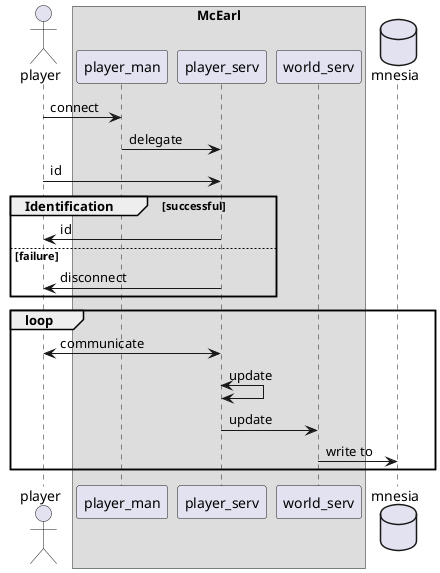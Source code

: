 @startuml

actor player as player

box "McEarl"
participant player_man
participant player_serv
participant world_serv
end box
database mnesia as mnesia

player -> player_man : connect
player_man -> player_serv : delegate
player -> player_serv : id

group Identification [successful]
	player_serv -> player : id
else failure
	player_serv -> player : disconnect
end

loop 
	player_serv <-> player : communicate
	player_serv <-> player_serv : update
	player_serv -> world_serv : update
	world_serv -> mnesia : write to
end

@enduml
